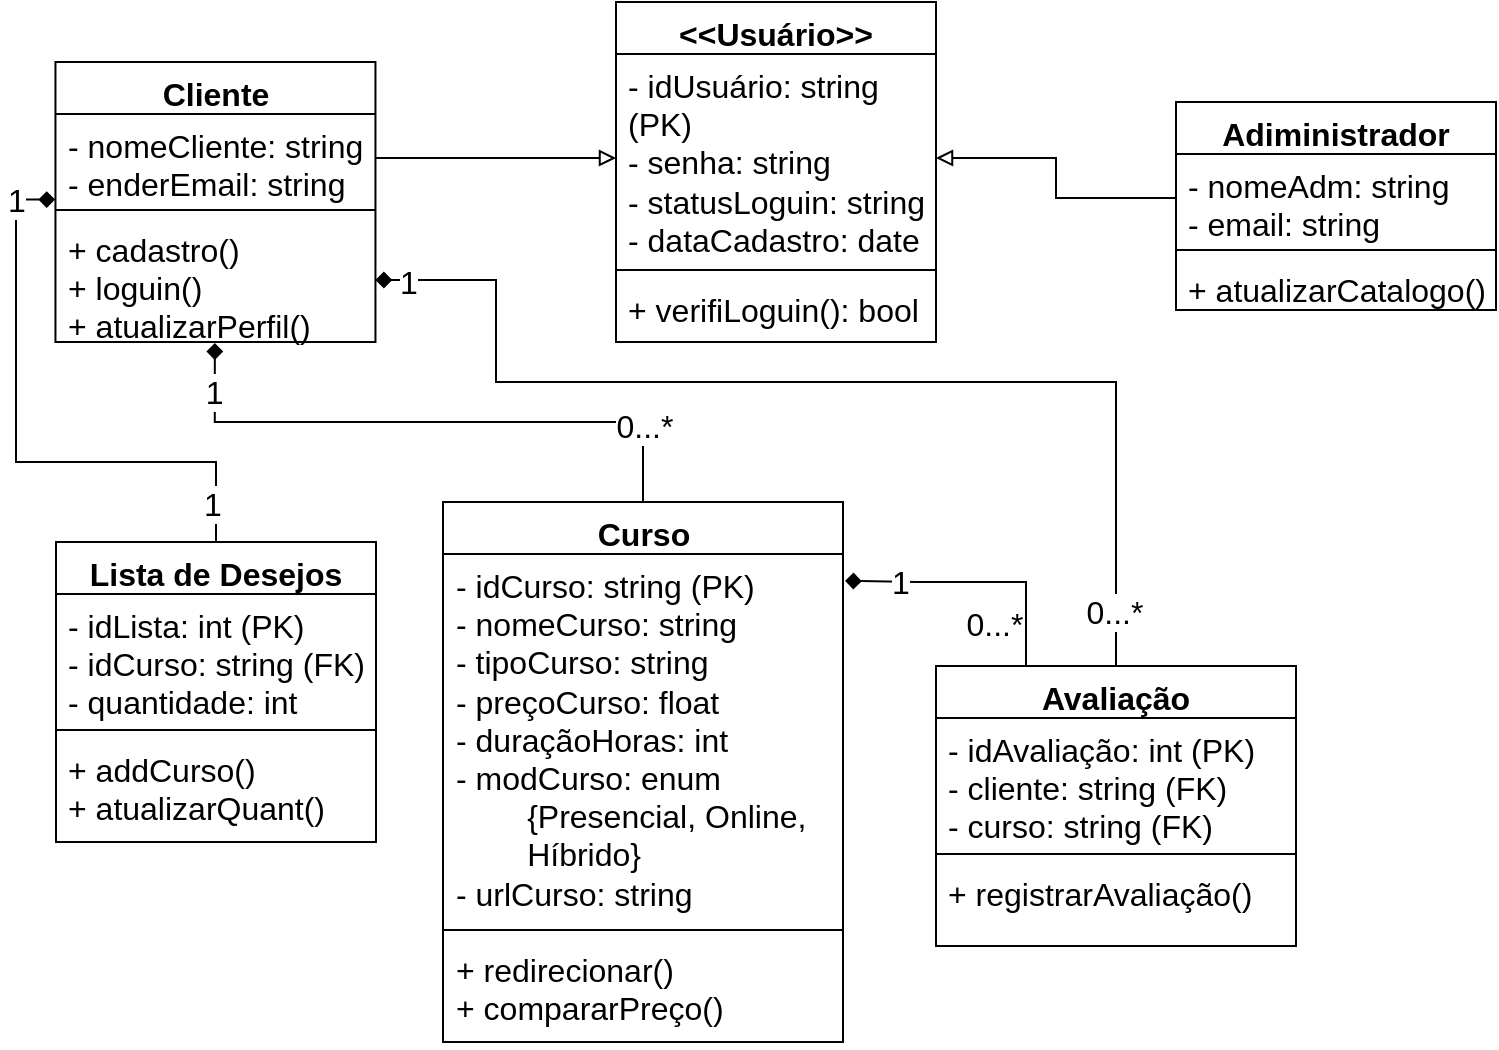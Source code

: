 <mxfile version="26.1.1" pages="2">
  <diagram name="Página-1" id="xOqZbpB_gJUaMERLCGhF">
    <mxGraphModel dx="743" dy="517" grid="0" gridSize="10" guides="1" tooltips="1" connect="1" arrows="1" fold="1" page="1" pageScale="1" pageWidth="827" pageHeight="1169" math="0" shadow="0">
      <root>
        <mxCell id="0" />
        <mxCell id="1" parent="0" />
        <mxCell id="_PAmOj6dn1pF-1phbruJ-1" value="&lt;font style=&quot;vertical-align: inherit;&quot;&gt;&lt;font style=&quot;vertical-align: inherit;&quot;&gt;&amp;lt;&amp;lt;Usuário&amp;gt;&amp;gt;&lt;/font&gt;&lt;/font&gt;" style="swimlane;fontStyle=1;align=center;verticalAlign=top;childLayout=stackLayout;horizontal=1;startSize=26;horizontalStack=0;resizeParent=1;resizeParentMax=0;resizeLast=0;collapsible=1;marginBottom=0;whiteSpace=wrap;html=1;fontSize=16;" parent="1" vertex="1">
          <mxGeometry x="340" y="190" width="160" height="170" as="geometry" />
        </mxCell>
        <mxCell id="_PAmOj6dn1pF-1phbruJ-2" value="&lt;font style=&quot;vertical-align: inherit;&quot;&gt;&lt;font style=&quot;vertical-align: inherit;&quot;&gt;&lt;font style=&quot;vertical-align: inherit;&quot;&gt;&lt;font style=&quot;vertical-align: inherit;&quot;&gt;&lt;font style=&quot;vertical-align: inherit;&quot;&gt;&lt;font style=&quot;vertical-align: inherit;&quot;&gt;- idUsuário: string (PK)&lt;/font&gt;&lt;/font&gt;&lt;/font&gt;&lt;/font&gt;&lt;/font&gt;&lt;/font&gt;&lt;div&gt;&lt;font style=&quot;vertical-align: inherit;&quot;&gt;&lt;font style=&quot;vertical-align: inherit;&quot;&gt;&lt;font style=&quot;vertical-align: inherit;&quot;&gt;&lt;font style=&quot;vertical-align: inherit;&quot;&gt;- senha: string&lt;/font&gt;&lt;/font&gt;&lt;/font&gt;&lt;/font&gt;&lt;/div&gt;&lt;div&gt;&lt;font style=&quot;vertical-align: inherit;&quot;&gt;&lt;font style=&quot;vertical-align: inherit;&quot;&gt;&lt;font style=&quot;vertical-align: inherit;&quot;&gt;&lt;font style=&quot;vertical-align: inherit;&quot;&gt;&lt;font style=&quot;vertical-align: inherit;&quot;&gt;&lt;font style=&quot;vertical-align: inherit;&quot;&gt;- statusLoguin: string&lt;/font&gt;&lt;/font&gt;&lt;/font&gt;&lt;/font&gt;&lt;/font&gt;&lt;/font&gt;&lt;/div&gt;&lt;div&gt;&lt;font style=&quot;vertical-align: inherit;&quot;&gt;&lt;font style=&quot;vertical-align: inherit;&quot;&gt;&lt;font style=&quot;vertical-align: inherit;&quot;&gt;&lt;font style=&quot;vertical-align: inherit;&quot;&gt;&lt;font style=&quot;vertical-align: inherit;&quot;&gt;&lt;font style=&quot;vertical-align: inherit;&quot;&gt;&lt;font style=&quot;vertical-align: inherit;&quot;&gt;&lt;font style=&quot;vertical-align: inherit;&quot;&gt;- dataCadastro: date&lt;/font&gt;&lt;/font&gt;&lt;/font&gt;&lt;/font&gt;&lt;/font&gt;&lt;/font&gt;&lt;/font&gt;&lt;/font&gt;&lt;/div&gt;" style="text;strokeColor=none;fillColor=none;align=left;verticalAlign=top;spacingLeft=4;spacingRight=4;overflow=hidden;rotatable=0;points=[[0,0.5],[1,0.5]];portConstraint=eastwest;whiteSpace=wrap;html=1;fontSize=16;" parent="_PAmOj6dn1pF-1phbruJ-1" vertex="1">
          <mxGeometry y="26" width="160" height="104" as="geometry" />
        </mxCell>
        <mxCell id="_PAmOj6dn1pF-1phbruJ-3" value="" style="line;strokeWidth=1;fillColor=none;align=left;verticalAlign=middle;spacingTop=-1;spacingLeft=3;spacingRight=3;rotatable=0;labelPosition=right;points=[];portConstraint=eastwest;strokeColor=inherit;fontSize=16;" parent="_PAmOj6dn1pF-1phbruJ-1" vertex="1">
          <mxGeometry y="130" width="160" height="8" as="geometry" />
        </mxCell>
        <mxCell id="_PAmOj6dn1pF-1phbruJ-4" value="+ verifiLoguin(): bool" style="text;strokeColor=none;fillColor=none;align=left;verticalAlign=top;spacingLeft=4;spacingRight=4;overflow=hidden;rotatable=0;points=[[0,0.5],[1,0.5]];portConstraint=eastwest;whiteSpace=wrap;html=1;fontSize=16;" parent="_PAmOj6dn1pF-1phbruJ-1" vertex="1">
          <mxGeometry y="138" width="160" height="32" as="geometry" />
        </mxCell>
        <mxCell id="_PAmOj6dn1pF-1phbruJ-7" value="Cliente" style="swimlane;fontStyle=1;align=center;verticalAlign=top;childLayout=stackLayout;horizontal=1;startSize=26;horizontalStack=0;resizeParent=1;resizeParentMax=0;resizeLast=0;collapsible=1;marginBottom=0;whiteSpace=wrap;html=1;fontSize=16;" parent="1" vertex="1">
          <mxGeometry x="59.73" y="220" width="160" height="140" as="geometry" />
        </mxCell>
        <mxCell id="_PAmOj6dn1pF-1phbruJ-8" value="&lt;div&gt;- nomeCliente: string&lt;/div&gt;- enderEmail: string" style="text;strokeColor=none;fillColor=none;align=left;verticalAlign=top;spacingLeft=4;spacingRight=4;overflow=hidden;rotatable=0;points=[[0,0.5],[1,0.5]];portConstraint=eastwest;whiteSpace=wrap;html=1;fontSize=16;" parent="_PAmOj6dn1pF-1phbruJ-7" vertex="1">
          <mxGeometry y="26" width="160" height="44" as="geometry" />
        </mxCell>
        <mxCell id="_PAmOj6dn1pF-1phbruJ-9" value="" style="line;strokeWidth=1;fillColor=none;align=left;verticalAlign=middle;spacingTop=-1;spacingLeft=3;spacingRight=3;rotatable=0;labelPosition=right;points=[];portConstraint=eastwest;strokeColor=inherit;fontSize=16;" parent="_PAmOj6dn1pF-1phbruJ-7" vertex="1">
          <mxGeometry y="70" width="160" height="8" as="geometry" />
        </mxCell>
        <mxCell id="_PAmOj6dn1pF-1phbruJ-10" value="+ cadastro()&lt;div&gt;+ loguin()&lt;/div&gt;&lt;div&gt;+ atualizarPerfil()&lt;/div&gt;" style="text;strokeColor=none;fillColor=none;align=left;verticalAlign=top;spacingLeft=4;spacingRight=4;overflow=hidden;rotatable=0;points=[[0,0.5],[1,0.5]];portConstraint=eastwest;whiteSpace=wrap;html=1;fontSize=16;" parent="_PAmOj6dn1pF-1phbruJ-7" vertex="1">
          <mxGeometry y="78" width="160" height="62" as="geometry" />
        </mxCell>
        <mxCell id="_PAmOj6dn1pF-1phbruJ-11" style="edgeStyle=orthogonalEdgeStyle;rounded=0;orthogonalLoop=1;jettySize=auto;html=1;exitX=1;exitY=0.5;exitDx=0;exitDy=0;entryX=0;entryY=0.5;entryDx=0;entryDy=0;endArrow=block;endFill=0;fontSize=16;" parent="1" source="_PAmOj6dn1pF-1phbruJ-8" target="_PAmOj6dn1pF-1phbruJ-2" edge="1">
          <mxGeometry relative="1" as="geometry" />
        </mxCell>
        <mxCell id="_PAmOj6dn1pF-1phbruJ-12" value="Adiministrador" style="swimlane;fontStyle=1;align=center;verticalAlign=top;childLayout=stackLayout;horizontal=1;startSize=26;horizontalStack=0;resizeParent=1;resizeParentMax=0;resizeLast=0;collapsible=1;marginBottom=0;whiteSpace=wrap;html=1;fontSize=16;" parent="1" vertex="1">
          <mxGeometry x="620" y="240" width="160" height="104" as="geometry" />
        </mxCell>
        <mxCell id="_PAmOj6dn1pF-1phbruJ-13" value="- nomeAdm: string&lt;div&gt;- email: string&lt;/div&gt;" style="text;strokeColor=none;fillColor=none;align=left;verticalAlign=top;spacingLeft=4;spacingRight=4;overflow=hidden;rotatable=0;points=[[0,0.5],[1,0.5]];portConstraint=eastwest;whiteSpace=wrap;html=1;fontSize=16;" parent="_PAmOj6dn1pF-1phbruJ-12" vertex="1">
          <mxGeometry y="26" width="160" height="44" as="geometry" />
        </mxCell>
        <mxCell id="_PAmOj6dn1pF-1phbruJ-14" value="" style="line;strokeWidth=1;fillColor=none;align=left;verticalAlign=middle;spacingTop=-1;spacingLeft=3;spacingRight=3;rotatable=0;labelPosition=right;points=[];portConstraint=eastwest;strokeColor=inherit;fontSize=16;" parent="_PAmOj6dn1pF-1phbruJ-12" vertex="1">
          <mxGeometry y="70" width="160" height="8" as="geometry" />
        </mxCell>
        <mxCell id="_PAmOj6dn1pF-1phbruJ-15" value="+ atualizarCatalogo()" style="text;strokeColor=none;fillColor=none;align=left;verticalAlign=top;spacingLeft=4;spacingRight=4;overflow=hidden;rotatable=0;points=[[0,0.5],[1,0.5]];portConstraint=eastwest;whiteSpace=wrap;html=1;fontSize=16;" parent="_PAmOj6dn1pF-1phbruJ-12" vertex="1">
          <mxGeometry y="78" width="160" height="26" as="geometry" />
        </mxCell>
        <mxCell id="_PAmOj6dn1pF-1phbruJ-16" style="edgeStyle=orthogonalEdgeStyle;rounded=0;orthogonalLoop=1;jettySize=auto;html=1;exitX=0;exitY=0.5;exitDx=0;exitDy=0;entryX=1;entryY=0.5;entryDx=0;entryDy=0;endArrow=block;endFill=0;fontSize=16;" parent="1" source="_PAmOj6dn1pF-1phbruJ-13" target="_PAmOj6dn1pF-1phbruJ-2" edge="1">
          <mxGeometry relative="1" as="geometry" />
        </mxCell>
        <mxCell id="_PAmOj6dn1pF-1phbruJ-23" style="edgeStyle=orthogonalEdgeStyle;rounded=0;orthogonalLoop=1;jettySize=auto;html=1;exitX=0.5;exitY=0;exitDx=0;exitDy=0;endArrow=diamond;endFill=1;strokeWidth=1;fontSize=16;entryX=-0.001;entryY=0.973;entryDx=0;entryDy=0;entryPerimeter=0;" parent="1" source="_PAmOj6dn1pF-1phbruJ-17" target="_PAmOj6dn1pF-1phbruJ-8" edge="1">
          <mxGeometry relative="1" as="geometry">
            <Array as="points">
              <mxPoint x="140" y="420" />
              <mxPoint x="40" y="420" />
              <mxPoint x="40" y="289" />
            </Array>
            <mxPoint x="60" y="290" as="targetPoint" />
          </mxGeometry>
        </mxCell>
        <mxCell id="_PAmOj6dn1pF-1phbruJ-24" value="1" style="edgeLabel;html=1;align=center;verticalAlign=middle;resizable=0;points=[];fontSize=16;" parent="_PAmOj6dn1pF-1phbruJ-23" vertex="1" connectable="0">
          <mxGeometry x="0.889" y="1" relative="1" as="geometry">
            <mxPoint x="-4" y="1" as="offset" />
          </mxGeometry>
        </mxCell>
        <mxCell id="iAL5-bgqgzdlDRM2KCwB-1" value="1" style="edgeLabel;html=1;align=center;verticalAlign=middle;resizable=0;points=[];fontSize=16;" parent="_PAmOj6dn1pF-1phbruJ-23" vertex="1" connectable="0">
          <mxGeometry x="-0.929" y="2" relative="1" as="geometry">
            <mxPoint y="-9" as="offset" />
          </mxGeometry>
        </mxCell>
        <mxCell id="_PAmOj6dn1pF-1phbruJ-17" value="Lista de Desejos" style="swimlane;fontStyle=1;align=center;verticalAlign=top;childLayout=stackLayout;horizontal=1;startSize=26;horizontalStack=0;resizeParent=1;resizeParentMax=0;resizeLast=0;collapsible=1;marginBottom=0;whiteSpace=wrap;html=1;fontSize=16;" parent="1" vertex="1">
          <mxGeometry x="60" y="460" width="160" height="150" as="geometry" />
        </mxCell>
        <mxCell id="_PAmOj6dn1pF-1phbruJ-18" value="- idLista: int (PK)&lt;div&gt;- idCurso: string (FK)&lt;/div&gt;&lt;div&gt;- quantidade: int&lt;/div&gt;&lt;div&gt;-dataAdd: int&lt;/div&gt;" style="text;strokeColor=none;fillColor=none;align=left;verticalAlign=top;spacingLeft=4;spacingRight=4;overflow=hidden;rotatable=0;points=[[0,0.5],[1,0.5]];portConstraint=eastwest;whiteSpace=wrap;html=1;fontSize=16;" parent="_PAmOj6dn1pF-1phbruJ-17" vertex="1">
          <mxGeometry y="26" width="160" height="64" as="geometry" />
        </mxCell>
        <mxCell id="_PAmOj6dn1pF-1phbruJ-19" value="" style="line;strokeWidth=1;fillColor=none;align=left;verticalAlign=middle;spacingTop=-1;spacingLeft=3;spacingRight=3;rotatable=0;labelPosition=right;points=[];portConstraint=eastwest;strokeColor=inherit;fontSize=16;" parent="_PAmOj6dn1pF-1phbruJ-17" vertex="1">
          <mxGeometry y="90" width="160" height="8" as="geometry" />
        </mxCell>
        <mxCell id="_PAmOj6dn1pF-1phbruJ-20" value="+ addCurso()&lt;div&gt;+ atualizarQuant()&lt;/div&gt;" style="text;strokeColor=none;fillColor=none;align=left;verticalAlign=top;spacingLeft=4;spacingRight=4;overflow=hidden;rotatable=0;points=[[0,0.5],[1,0.5]];portConstraint=eastwest;whiteSpace=wrap;html=1;fontSize=16;" parent="_PAmOj6dn1pF-1phbruJ-17" vertex="1">
          <mxGeometry y="98" width="160" height="52" as="geometry" />
        </mxCell>
        <mxCell id="_PAmOj6dn1pF-1phbruJ-26" value="Curso" style="swimlane;fontStyle=1;align=center;verticalAlign=top;childLayout=stackLayout;horizontal=1;startSize=26;horizontalStack=0;resizeParent=1;resizeParentMax=0;resizeLast=0;collapsible=1;marginBottom=0;whiteSpace=wrap;html=1;fontSize=16;" parent="1" vertex="1">
          <mxGeometry x="253.5" y="440" width="200" height="270" as="geometry">
            <mxRectangle x="253.5" y="440" width="70" height="30" as="alternateBounds" />
          </mxGeometry>
        </mxCell>
        <mxCell id="_PAmOj6dn1pF-1phbruJ-27" value="&lt;div&gt;&lt;div&gt;- idCurso: string (PK)&lt;/div&gt;&lt;/div&gt;- nomeCurso: string&lt;div&gt;&lt;span style=&quot;background-color: transparent; color: light-dark(rgb(0, 0, 0), rgb(255, 255, 255));&quot;&gt;- tipoCurso: string&lt;/span&gt;&lt;/div&gt;&lt;div&gt;- preçoCurso: float&lt;/div&gt;&lt;div&gt;&lt;span style=&quot;background-color: transparent; color: light-dark(rgb(0, 0, 0), rgb(255, 255, 255));&quot;&gt;- duraçãoHoras: int&lt;/span&gt;&lt;/div&gt;&lt;div&gt;&lt;span style=&quot;background-color: transparent; color: light-dark(rgb(0, 0, 0), rgb(255, 255, 255));&quot;&gt;- modCurso: enum &lt;span style=&quot;white-space: pre;&quot;&gt;&#x9;&lt;/span&gt;{Presencial, Online, &lt;span style=&quot;white-space: pre;&quot;&gt;&#x9;&lt;/span&gt;Híbrido}&lt;/span&gt;&lt;/div&gt;&lt;div&gt;- urlCurso: string&lt;/div&gt;" style="text;strokeColor=none;fillColor=none;align=left;verticalAlign=top;spacingLeft=4;spacingRight=4;overflow=hidden;rotatable=0;points=[[0,0.5],[1,0.5]];portConstraint=eastwest;whiteSpace=wrap;html=1;fontSize=16;" parent="_PAmOj6dn1pF-1phbruJ-26" vertex="1">
          <mxGeometry y="26" width="200" height="184" as="geometry" />
        </mxCell>
        <mxCell id="_PAmOj6dn1pF-1phbruJ-28" value="" style="line;strokeWidth=1;fillColor=none;align=left;verticalAlign=middle;spacingTop=-1;spacingLeft=3;spacingRight=3;rotatable=0;labelPosition=right;points=[];portConstraint=eastwest;strokeColor=inherit;fontSize=16;" parent="_PAmOj6dn1pF-1phbruJ-26" vertex="1">
          <mxGeometry y="210" width="200" height="8" as="geometry" />
        </mxCell>
        <mxCell id="_PAmOj6dn1pF-1phbruJ-29" value="+ redirecionar()&lt;div&gt;+ compararPreço()&lt;/div&gt;" style="text;strokeColor=none;fillColor=none;align=left;verticalAlign=top;spacingLeft=4;spacingRight=4;overflow=hidden;rotatable=0;points=[[0,0.5],[1,0.5]];portConstraint=eastwest;whiteSpace=wrap;html=1;fontSize=16;" parent="_PAmOj6dn1pF-1phbruJ-26" vertex="1">
          <mxGeometry y="218" width="200" height="52" as="geometry" />
        </mxCell>
        <mxCell id="_PAmOj6dn1pF-1phbruJ-30" style="edgeStyle=orthogonalEdgeStyle;rounded=0;orthogonalLoop=1;jettySize=auto;html=1;exitX=0.5;exitY=0;exitDx=0;exitDy=0;entryX=0.498;entryY=1.009;entryDx=0;entryDy=0;entryPerimeter=0;endArrow=diamond;endFill=1;fontSize=16;" parent="1" source="_PAmOj6dn1pF-1phbruJ-26" target="_PAmOj6dn1pF-1phbruJ-10" edge="1">
          <mxGeometry relative="1" as="geometry" />
        </mxCell>
        <mxCell id="_PAmOj6dn1pF-1phbruJ-31" value="1&amp;nbsp;" style="edgeLabel;html=1;align=center;verticalAlign=middle;resizable=0;points=[];fontSize=16;" parent="_PAmOj6dn1pF-1phbruJ-30" vertex="1" connectable="0">
          <mxGeometry x="0.601" y="-1" relative="1" as="geometry">
            <mxPoint x="-18" y="-14" as="offset" />
          </mxGeometry>
        </mxCell>
        <mxCell id="_PAmOj6dn1pF-1phbruJ-32" value="0...*" style="edgeLabel;html=1;align=center;verticalAlign=middle;resizable=0;points=[];fontSize=16;" parent="_PAmOj6dn1pF-1phbruJ-30" vertex="1" connectable="0">
          <mxGeometry x="-0.742" relative="1" as="geometry">
            <mxPoint as="offset" />
          </mxGeometry>
        </mxCell>
        <mxCell id="iAL5-bgqgzdlDRM2KCwB-2" value="Avaliação" style="swimlane;fontStyle=1;align=center;verticalAlign=top;childLayout=stackLayout;horizontal=1;startSize=26;horizontalStack=0;resizeParent=1;resizeParentMax=0;resizeLast=0;collapsible=1;marginBottom=0;whiteSpace=wrap;html=1;fontSize=16;" parent="1" vertex="1">
          <mxGeometry x="500" y="522" width="180" height="140" as="geometry" />
        </mxCell>
        <mxCell id="iAL5-bgqgzdlDRM2KCwB-3" value="&lt;div&gt;- idAvaliação: int (PK)&lt;/div&gt;- cliente: string (FK)&lt;div&gt;- curso: string (FK)&lt;/div&gt;&lt;div&gt;- nota: int&lt;/div&gt;&lt;div&gt;- comentário: string&lt;/div&gt;" style="text;strokeColor=none;fillColor=none;align=left;verticalAlign=top;spacingLeft=4;spacingRight=4;overflow=hidden;rotatable=0;points=[[0,0.5],[1,0.5]];portConstraint=eastwest;whiteSpace=wrap;html=1;fontSize=16;" parent="iAL5-bgqgzdlDRM2KCwB-2" vertex="1">
          <mxGeometry y="26" width="180" height="64" as="geometry" />
        </mxCell>
        <mxCell id="iAL5-bgqgzdlDRM2KCwB-4" value="" style="line;strokeWidth=1;fillColor=none;align=left;verticalAlign=middle;spacingTop=-1;spacingLeft=3;spacingRight=3;rotatable=0;labelPosition=right;points=[];portConstraint=eastwest;strokeColor=inherit;fontSize=16;" parent="iAL5-bgqgzdlDRM2KCwB-2" vertex="1">
          <mxGeometry y="90" width="180" height="8" as="geometry" />
        </mxCell>
        <mxCell id="iAL5-bgqgzdlDRM2KCwB-5" value="+ registrarAvaliação()" style="text;strokeColor=none;fillColor=none;align=left;verticalAlign=top;spacingLeft=4;spacingRight=4;overflow=hidden;rotatable=0;points=[[0,0.5],[1,0.5]];portConstraint=eastwest;whiteSpace=wrap;html=1;fontSize=16;" parent="iAL5-bgqgzdlDRM2KCwB-2" vertex="1">
          <mxGeometry y="98" width="180" height="42" as="geometry" />
        </mxCell>
        <mxCell id="iAL5-bgqgzdlDRM2KCwB-11" style="edgeStyle=orthogonalEdgeStyle;rounded=0;orthogonalLoop=1;jettySize=auto;html=1;exitX=0.5;exitY=0;exitDx=0;exitDy=0;entryX=1;entryY=0.5;entryDx=0;entryDy=0;endArrow=diamond;endFill=1;fontSize=16;" parent="1" source="iAL5-bgqgzdlDRM2KCwB-2" target="_PAmOj6dn1pF-1phbruJ-10" edge="1">
          <mxGeometry relative="1" as="geometry">
            <Array as="points">
              <mxPoint x="590" y="380" />
              <mxPoint x="280" y="380" />
              <mxPoint x="280" y="329" />
            </Array>
          </mxGeometry>
        </mxCell>
        <mxCell id="iAL5-bgqgzdlDRM2KCwB-12" value="1" style="edgeLabel;html=1;align=center;verticalAlign=middle;resizable=0;points=[];fontSize=16;" parent="iAL5-bgqgzdlDRM2KCwB-11" vertex="1" connectable="0">
          <mxGeometry x="0.71" y="-2" relative="1" as="geometry">
            <mxPoint x="-46" y="-21" as="offset" />
          </mxGeometry>
        </mxCell>
        <mxCell id="iAL5-bgqgzdlDRM2KCwB-13" value="0...*" style="edgeLabel;html=1;align=center;verticalAlign=middle;resizable=0;points=[];fontSize=16;" parent="iAL5-bgqgzdlDRM2KCwB-11" vertex="1" connectable="0">
          <mxGeometry x="-0.856" y="2" relative="1" as="geometry">
            <mxPoint x="1" y="13" as="offset" />
          </mxGeometry>
        </mxCell>
        <mxCell id="iAL5-bgqgzdlDRM2KCwB-14" style="edgeStyle=orthogonalEdgeStyle;rounded=0;orthogonalLoop=1;jettySize=auto;html=1;exitX=0.25;exitY=0;exitDx=0;exitDy=0;endArrow=diamond;endFill=1;fontSize=16;entryX=1.005;entryY=0.073;entryDx=0;entryDy=0;entryPerimeter=0;" parent="1" source="iAL5-bgqgzdlDRM2KCwB-2" edge="1" target="_PAmOj6dn1pF-1phbruJ-27">
          <mxGeometry relative="1" as="geometry">
            <mxPoint x="411" y="480" as="targetPoint" />
            <Array as="points">
              <mxPoint x="545" y="480" />
              <mxPoint x="490" y="480" />
            </Array>
          </mxGeometry>
        </mxCell>
        <mxCell id="iAL5-bgqgzdlDRM2KCwB-15" value="1" style="edgeLabel;html=1;align=center;verticalAlign=middle;resizable=0;points=[];fontSize=16;" parent="iAL5-bgqgzdlDRM2KCwB-14" vertex="1" connectable="0">
          <mxGeometry x="0.582" relative="1" as="geometry">
            <mxPoint as="offset" />
          </mxGeometry>
        </mxCell>
        <mxCell id="iAL5-bgqgzdlDRM2KCwB-16" value="0...*" style="edgeLabel;html=1;align=center;verticalAlign=middle;resizable=0;points=[];fontSize=16;" parent="iAL5-bgqgzdlDRM2KCwB-14" vertex="1" connectable="0">
          <mxGeometry x="-0.68" relative="1" as="geometry">
            <mxPoint x="-16" as="offset" />
          </mxGeometry>
        </mxCell>
      </root>
    </mxGraphModel>
  </diagram>
  <diagram id="K4HOTBXRxE7biKwzwggO" name="Página-2">
    <mxGraphModel dx="681" dy="474" grid="1" gridSize="10" guides="1" tooltips="1" connect="1" arrows="1" fold="1" page="1" pageScale="1" pageWidth="827" pageHeight="1169" math="0" shadow="0">
      <root>
        <mxCell id="0" />
        <mxCell id="1" parent="0" />
      </root>
    </mxGraphModel>
  </diagram>
</mxfile>

